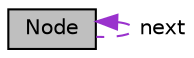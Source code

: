 digraph "Node"
{
 // LATEX_PDF_SIZE
  edge [fontname="Helvetica",fontsize="10",labelfontname="Helvetica",labelfontsize="10"];
  node [fontname="Helvetica",fontsize="10",shape=record];
  Node1 [label="Node",height=0.2,width=0.4,color="black", fillcolor="grey75", style="filled", fontcolor="black",tooltip="Esta clase crea los nodos que estan en la lista de direcciones de oupadas y realiza operaciones con e..."];
  Node1 -> Node1 [dir="back",color="darkorchid3",fontsize="10",style="dashed",label=" next" ,fontname="Helvetica"];
}
